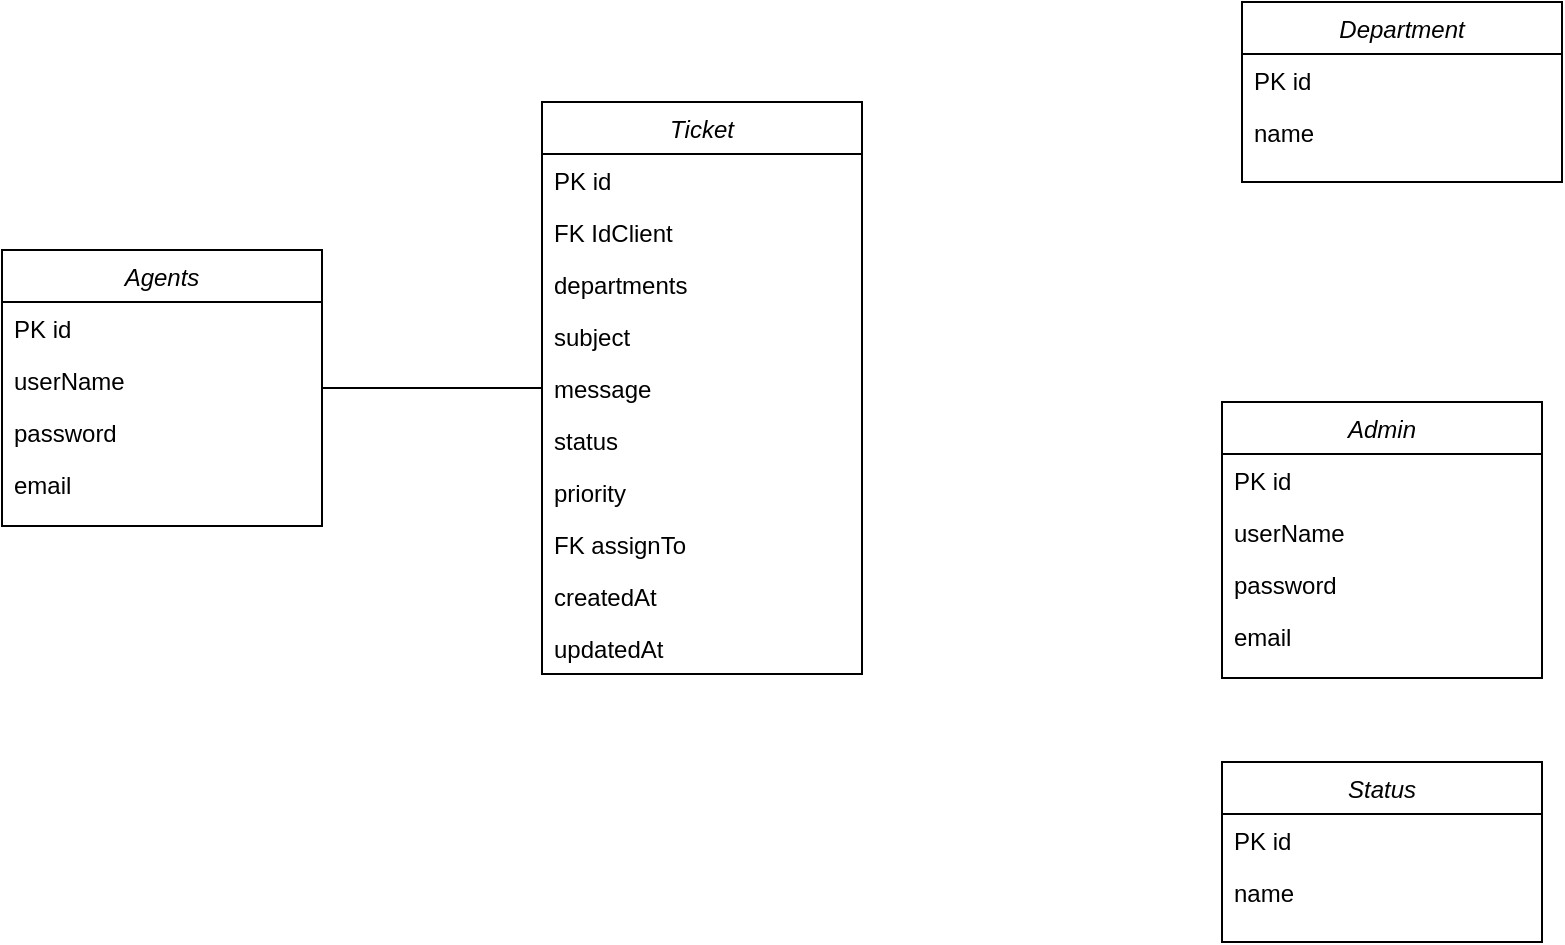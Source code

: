 <mxfile version="21.2.1" type="device">
  <diagram id="C5RBs43oDa-KdzZeNtuy" name="Page-1">
    <mxGraphModel dx="1050" dy="515" grid="1" gridSize="10" guides="1" tooltips="1" connect="1" arrows="1" fold="1" page="1" pageScale="1" pageWidth="827" pageHeight="1169" math="0" shadow="0">
      <root>
        <mxCell id="WIyWlLk6GJQsqaUBKTNV-0" />
        <mxCell id="WIyWlLk6GJQsqaUBKTNV-1" parent="WIyWlLk6GJQsqaUBKTNV-0" />
        <mxCell id="zkfFHV4jXpPFQw0GAbJ--0" value="Admin" style="swimlane;fontStyle=2;align=center;verticalAlign=top;childLayout=stackLayout;horizontal=1;startSize=26;horizontalStack=0;resizeParent=1;resizeLast=0;collapsible=1;marginBottom=0;rounded=0;shadow=0;strokeWidth=1;" parent="WIyWlLk6GJQsqaUBKTNV-1" vertex="1">
          <mxGeometry x="640" y="270" width="160" height="138" as="geometry">
            <mxRectangle x="230" y="140" width="160" height="26" as="alternateBounds" />
          </mxGeometry>
        </mxCell>
        <mxCell id="zkfFHV4jXpPFQw0GAbJ--1" value="PK id" style="text;align=left;verticalAlign=top;spacingLeft=4;spacingRight=4;overflow=hidden;rotatable=0;points=[[0,0.5],[1,0.5]];portConstraint=eastwest;" parent="zkfFHV4jXpPFQw0GAbJ--0" vertex="1">
          <mxGeometry y="26" width="160" height="26" as="geometry" />
        </mxCell>
        <mxCell id="zkfFHV4jXpPFQw0GAbJ--2" value="userName" style="text;align=left;verticalAlign=top;spacingLeft=4;spacingRight=4;overflow=hidden;rotatable=0;points=[[0,0.5],[1,0.5]];portConstraint=eastwest;rounded=0;shadow=0;html=0;" parent="zkfFHV4jXpPFQw0GAbJ--0" vertex="1">
          <mxGeometry y="52" width="160" height="26" as="geometry" />
        </mxCell>
        <mxCell id="zkfFHV4jXpPFQw0GAbJ--3" value="password" style="text;align=left;verticalAlign=top;spacingLeft=4;spacingRight=4;overflow=hidden;rotatable=0;points=[[0,0.5],[1,0.5]];portConstraint=eastwest;rounded=0;shadow=0;html=0;" parent="zkfFHV4jXpPFQw0GAbJ--0" vertex="1">
          <mxGeometry y="78" width="160" height="26" as="geometry" />
        </mxCell>
        <mxCell id="2lFXP08OPmAg3nnkweDd-1" value="email" style="text;align=left;verticalAlign=top;spacingLeft=4;spacingRight=4;overflow=hidden;rotatable=0;points=[[0,0.5],[1,0.5]];portConstraint=eastwest;rounded=0;shadow=0;html=0;" vertex="1" parent="zkfFHV4jXpPFQw0GAbJ--0">
          <mxGeometry y="104" width="160" height="26" as="geometry" />
        </mxCell>
        <mxCell id="2lFXP08OPmAg3nnkweDd-2" value="Department" style="swimlane;fontStyle=2;align=center;verticalAlign=top;childLayout=stackLayout;horizontal=1;startSize=26;horizontalStack=0;resizeParent=1;resizeLast=0;collapsible=1;marginBottom=0;rounded=0;shadow=0;strokeWidth=1;" vertex="1" parent="WIyWlLk6GJQsqaUBKTNV-1">
          <mxGeometry x="650" y="70" width="160" height="90" as="geometry">
            <mxRectangle x="230" y="140" width="160" height="26" as="alternateBounds" />
          </mxGeometry>
        </mxCell>
        <mxCell id="2lFXP08OPmAg3nnkweDd-3" value="PK id" style="text;align=left;verticalAlign=top;spacingLeft=4;spacingRight=4;overflow=hidden;rotatable=0;points=[[0,0.5],[1,0.5]];portConstraint=eastwest;" vertex="1" parent="2lFXP08OPmAg3nnkweDd-2">
          <mxGeometry y="26" width="160" height="26" as="geometry" />
        </mxCell>
        <mxCell id="2lFXP08OPmAg3nnkweDd-4" value="name" style="text;align=left;verticalAlign=top;spacingLeft=4;spacingRight=4;overflow=hidden;rotatable=0;points=[[0,0.5],[1,0.5]];portConstraint=eastwest;rounded=0;shadow=0;html=0;" vertex="1" parent="2lFXP08OPmAg3nnkweDd-2">
          <mxGeometry y="52" width="160" height="26" as="geometry" />
        </mxCell>
        <mxCell id="2lFXP08OPmAg3nnkweDd-7" value="Status" style="swimlane;fontStyle=2;align=center;verticalAlign=top;childLayout=stackLayout;horizontal=1;startSize=26;horizontalStack=0;resizeParent=1;resizeLast=0;collapsible=1;marginBottom=0;rounded=0;shadow=0;strokeWidth=1;" vertex="1" parent="WIyWlLk6GJQsqaUBKTNV-1">
          <mxGeometry x="640" y="450" width="160" height="90" as="geometry">
            <mxRectangle x="230" y="140" width="160" height="26" as="alternateBounds" />
          </mxGeometry>
        </mxCell>
        <mxCell id="2lFXP08OPmAg3nnkweDd-8" value="PK id" style="text;align=left;verticalAlign=top;spacingLeft=4;spacingRight=4;overflow=hidden;rotatable=0;points=[[0,0.5],[1,0.5]];portConstraint=eastwest;" vertex="1" parent="2lFXP08OPmAg3nnkweDd-7">
          <mxGeometry y="26" width="160" height="26" as="geometry" />
        </mxCell>
        <mxCell id="2lFXP08OPmAg3nnkweDd-9" value="name" style="text;align=left;verticalAlign=top;spacingLeft=4;spacingRight=4;overflow=hidden;rotatable=0;points=[[0,0.5],[1,0.5]];portConstraint=eastwest;rounded=0;shadow=0;html=0;" vertex="1" parent="2lFXP08OPmAg3nnkweDd-7">
          <mxGeometry y="52" width="160" height="26" as="geometry" />
        </mxCell>
        <mxCell id="2lFXP08OPmAg3nnkweDd-12" value="Agents" style="swimlane;fontStyle=2;align=center;verticalAlign=top;childLayout=stackLayout;horizontal=1;startSize=26;horizontalStack=0;resizeParent=1;resizeLast=0;collapsible=1;marginBottom=0;rounded=0;shadow=0;strokeWidth=1;" vertex="1" parent="WIyWlLk6GJQsqaUBKTNV-1">
          <mxGeometry x="30" y="194" width="160" height="138" as="geometry">
            <mxRectangle x="230" y="140" width="160" height="26" as="alternateBounds" />
          </mxGeometry>
        </mxCell>
        <mxCell id="2lFXP08OPmAg3nnkweDd-13" value="PK id" style="text;align=left;verticalAlign=top;spacingLeft=4;spacingRight=4;overflow=hidden;rotatable=0;points=[[0,0.5],[1,0.5]];portConstraint=eastwest;" vertex="1" parent="2lFXP08OPmAg3nnkweDd-12">
          <mxGeometry y="26" width="160" height="26" as="geometry" />
        </mxCell>
        <mxCell id="2lFXP08OPmAg3nnkweDd-14" value="userName" style="text;align=left;verticalAlign=top;spacingLeft=4;spacingRight=4;overflow=hidden;rotatable=0;points=[[0,0.5],[1,0.5]];portConstraint=eastwest;rounded=0;shadow=0;html=0;" vertex="1" parent="2lFXP08OPmAg3nnkweDd-12">
          <mxGeometry y="52" width="160" height="26" as="geometry" />
        </mxCell>
        <mxCell id="2lFXP08OPmAg3nnkweDd-15" value="password" style="text;align=left;verticalAlign=top;spacingLeft=4;spacingRight=4;overflow=hidden;rotatable=0;points=[[0,0.5],[1,0.5]];portConstraint=eastwest;rounded=0;shadow=0;html=0;" vertex="1" parent="2lFXP08OPmAg3nnkweDd-12">
          <mxGeometry y="78" width="160" height="26" as="geometry" />
        </mxCell>
        <mxCell id="2lFXP08OPmAg3nnkweDd-16" value="email" style="text;align=left;verticalAlign=top;spacingLeft=4;spacingRight=4;overflow=hidden;rotatable=0;points=[[0,0.5],[1,0.5]];portConstraint=eastwest;rounded=0;shadow=0;html=0;" vertex="1" parent="2lFXP08OPmAg3nnkweDd-12">
          <mxGeometry y="104" width="160" height="26" as="geometry" />
        </mxCell>
        <mxCell id="2lFXP08OPmAg3nnkweDd-28" style="edgeStyle=orthogonalEdgeStyle;rounded=0;orthogonalLoop=1;jettySize=auto;html=1;endArrow=none;endFill=0;" edge="1" parent="WIyWlLk6GJQsqaUBKTNV-1" source="2lFXP08OPmAg3nnkweDd-17" target="2lFXP08OPmAg3nnkweDd-12">
          <mxGeometry relative="1" as="geometry" />
        </mxCell>
        <mxCell id="2lFXP08OPmAg3nnkweDd-17" value="Ticket" style="swimlane;fontStyle=2;align=center;verticalAlign=top;childLayout=stackLayout;horizontal=1;startSize=26;horizontalStack=0;resizeParent=1;resizeLast=0;collapsible=1;marginBottom=0;rounded=0;shadow=0;strokeWidth=1;" vertex="1" parent="WIyWlLk6GJQsqaUBKTNV-1">
          <mxGeometry x="300" y="120" width="160" height="286" as="geometry">
            <mxRectangle x="230" y="140" width="160" height="26" as="alternateBounds" />
          </mxGeometry>
        </mxCell>
        <mxCell id="2lFXP08OPmAg3nnkweDd-18" value="PK id" style="text;align=left;verticalAlign=top;spacingLeft=4;spacingRight=4;overflow=hidden;rotatable=0;points=[[0,0.5],[1,0.5]];portConstraint=eastwest;" vertex="1" parent="2lFXP08OPmAg3nnkweDd-17">
          <mxGeometry y="26" width="160" height="26" as="geometry" />
        </mxCell>
        <mxCell id="2lFXP08OPmAg3nnkweDd-19" value="FK IdClient" style="text;align=left;verticalAlign=top;spacingLeft=4;spacingRight=4;overflow=hidden;rotatable=0;points=[[0,0.5],[1,0.5]];portConstraint=eastwest;rounded=0;shadow=0;html=0;" vertex="1" parent="2lFXP08OPmAg3nnkweDd-17">
          <mxGeometry y="52" width="160" height="26" as="geometry" />
        </mxCell>
        <mxCell id="2lFXP08OPmAg3nnkweDd-20" value="departments" style="text;align=left;verticalAlign=top;spacingLeft=4;spacingRight=4;overflow=hidden;rotatable=0;points=[[0,0.5],[1,0.5]];portConstraint=eastwest;rounded=0;shadow=0;html=0;" vertex="1" parent="2lFXP08OPmAg3nnkweDd-17">
          <mxGeometry y="78" width="160" height="26" as="geometry" />
        </mxCell>
        <mxCell id="2lFXP08OPmAg3nnkweDd-21" value="subject" style="text;align=left;verticalAlign=top;spacingLeft=4;spacingRight=4;overflow=hidden;rotatable=0;points=[[0,0.5],[1,0.5]];portConstraint=eastwest;rounded=0;shadow=0;html=0;" vertex="1" parent="2lFXP08OPmAg3nnkweDd-17">
          <mxGeometry y="104" width="160" height="26" as="geometry" />
        </mxCell>
        <mxCell id="2lFXP08OPmAg3nnkweDd-22" value="message" style="text;align=left;verticalAlign=top;spacingLeft=4;spacingRight=4;overflow=hidden;rotatable=0;points=[[0,0.5],[1,0.5]];portConstraint=eastwest;rounded=0;shadow=0;html=0;" vertex="1" parent="2lFXP08OPmAg3nnkweDd-17">
          <mxGeometry y="130" width="160" height="26" as="geometry" />
        </mxCell>
        <mxCell id="2lFXP08OPmAg3nnkweDd-23" value="status" style="text;align=left;verticalAlign=top;spacingLeft=4;spacingRight=4;overflow=hidden;rotatable=0;points=[[0,0.5],[1,0.5]];portConstraint=eastwest;rounded=0;shadow=0;html=0;" vertex="1" parent="2lFXP08OPmAg3nnkweDd-17">
          <mxGeometry y="156" width="160" height="26" as="geometry" />
        </mxCell>
        <mxCell id="2lFXP08OPmAg3nnkweDd-24" value="priority" style="text;align=left;verticalAlign=top;spacingLeft=4;spacingRight=4;overflow=hidden;rotatable=0;points=[[0,0.5],[1,0.5]];portConstraint=eastwest;rounded=0;shadow=0;html=0;" vertex="1" parent="2lFXP08OPmAg3nnkweDd-17">
          <mxGeometry y="182" width="160" height="26" as="geometry" />
        </mxCell>
        <mxCell id="2lFXP08OPmAg3nnkweDd-25" value="FK assignTo" style="text;align=left;verticalAlign=top;spacingLeft=4;spacingRight=4;overflow=hidden;rotatable=0;points=[[0,0.5],[1,0.5]];portConstraint=eastwest;rounded=0;shadow=0;html=0;" vertex="1" parent="2lFXP08OPmAg3nnkweDd-17">
          <mxGeometry y="208" width="160" height="26" as="geometry" />
        </mxCell>
        <mxCell id="2lFXP08OPmAg3nnkweDd-26" value="createdAt" style="text;align=left;verticalAlign=top;spacingLeft=4;spacingRight=4;overflow=hidden;rotatable=0;points=[[0,0.5],[1,0.5]];portConstraint=eastwest;rounded=0;shadow=0;html=0;" vertex="1" parent="2lFXP08OPmAg3nnkweDd-17">
          <mxGeometry y="234" width="160" height="26" as="geometry" />
        </mxCell>
        <mxCell id="2lFXP08OPmAg3nnkweDd-27" value="updatedAt" style="text;align=left;verticalAlign=top;spacingLeft=4;spacingRight=4;overflow=hidden;rotatable=0;points=[[0,0.5],[1,0.5]];portConstraint=eastwest;rounded=0;shadow=0;html=0;" vertex="1" parent="2lFXP08OPmAg3nnkweDd-17">
          <mxGeometry y="260" width="160" height="26" as="geometry" />
        </mxCell>
      </root>
    </mxGraphModel>
  </diagram>
</mxfile>
